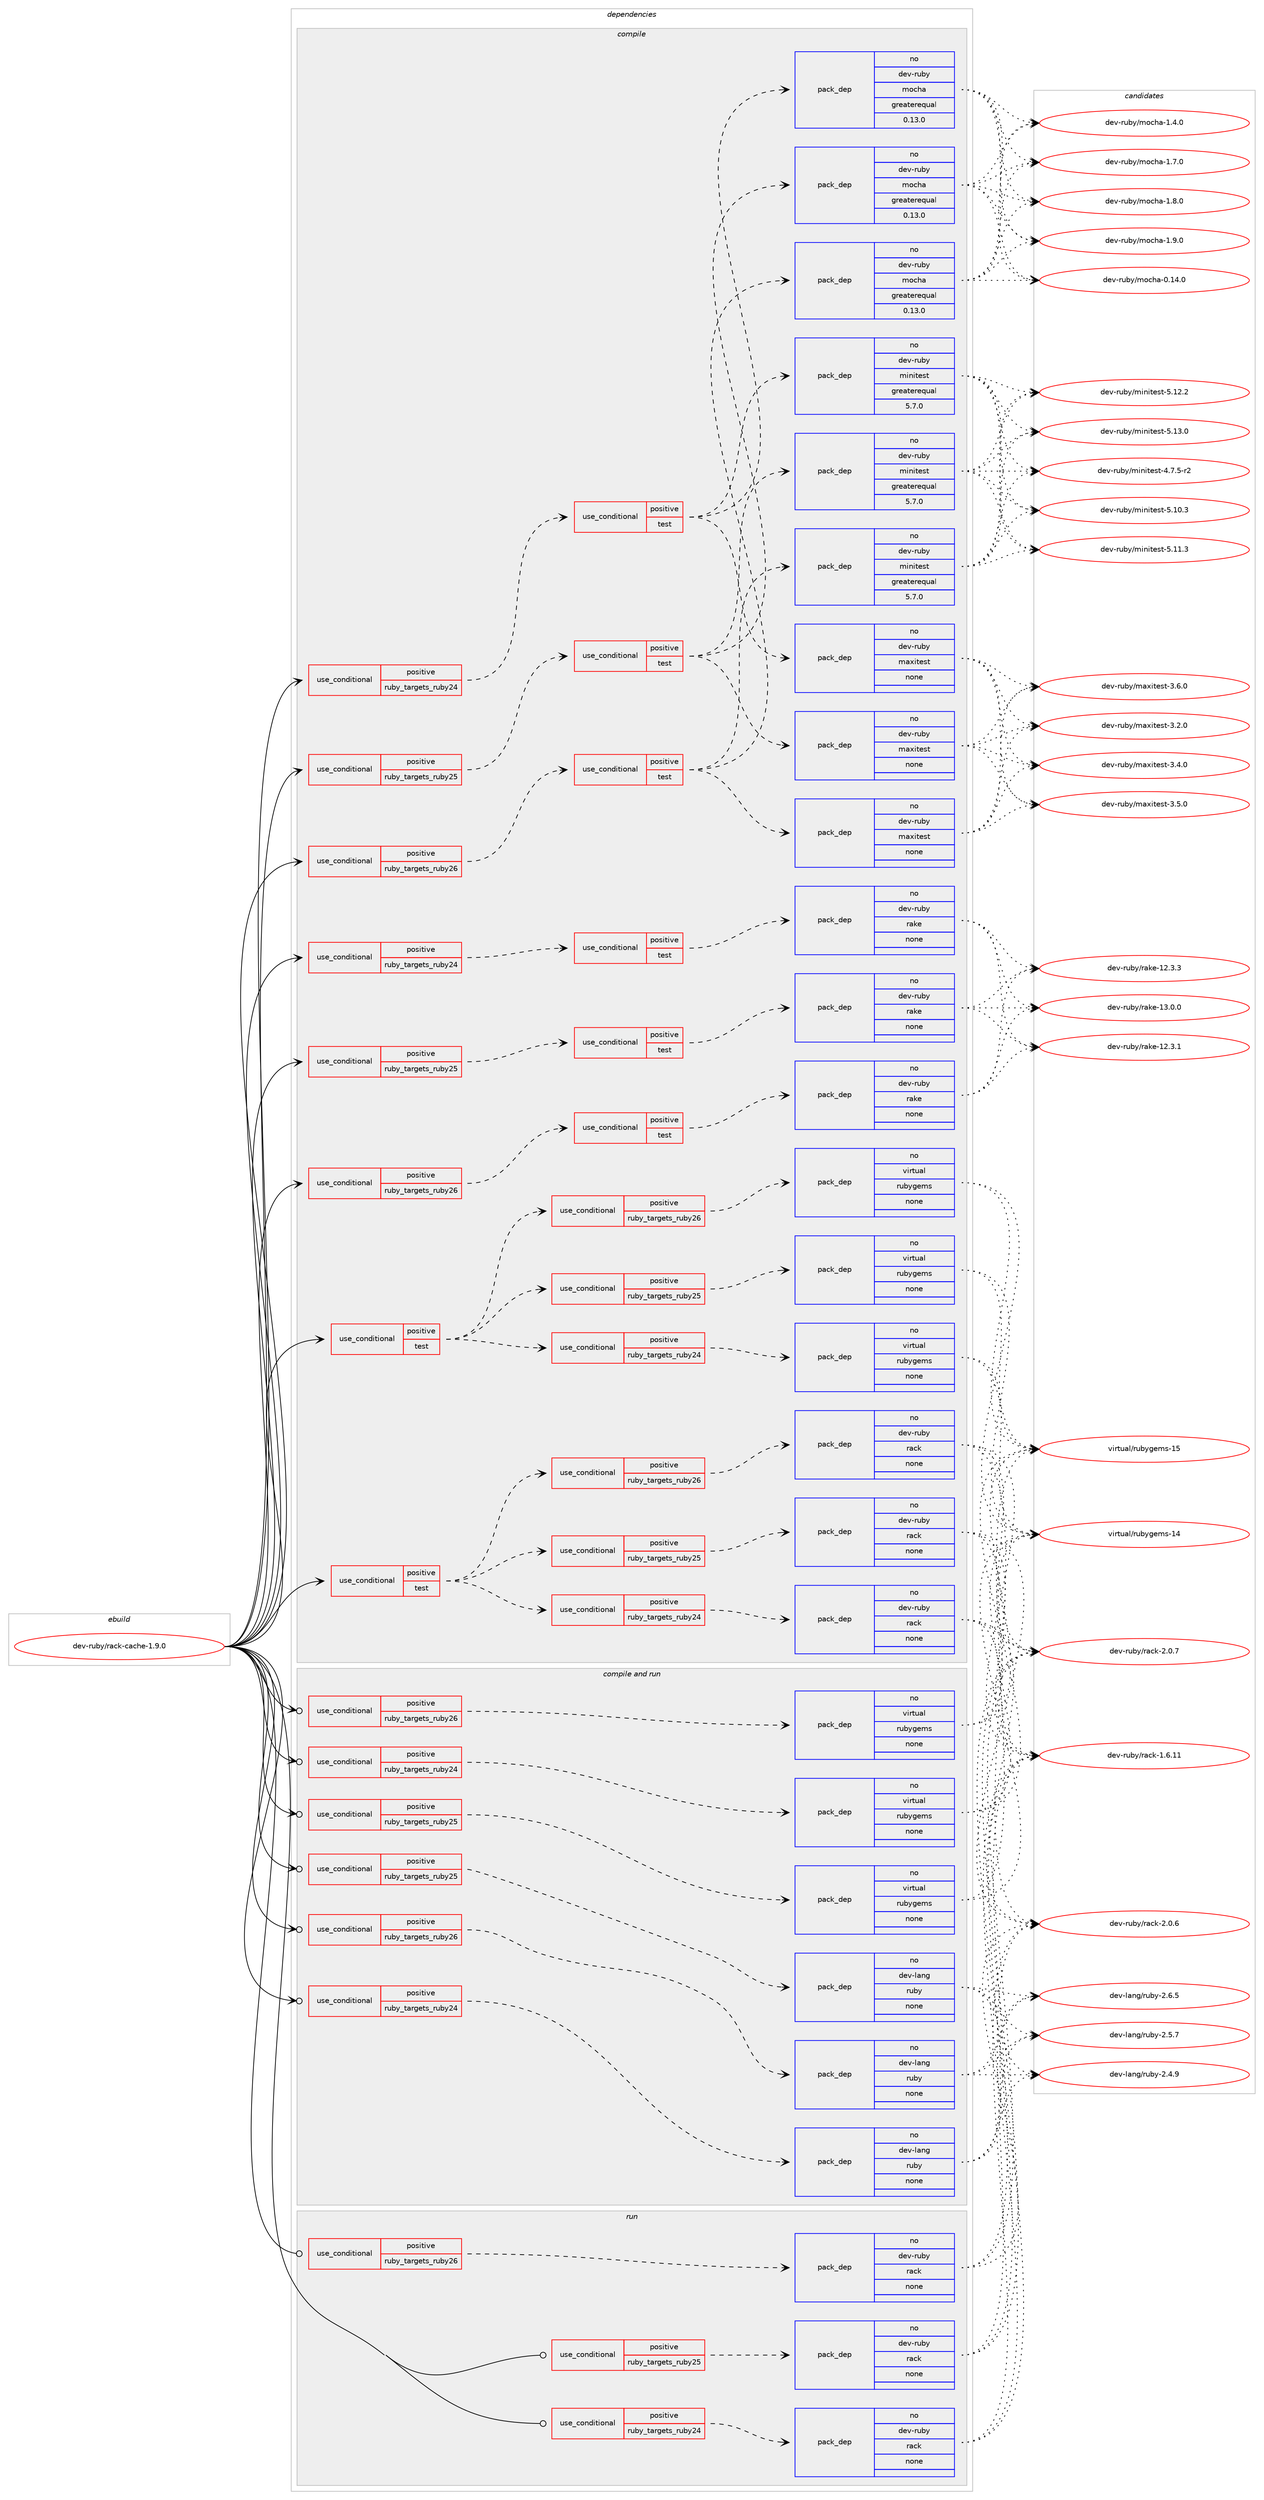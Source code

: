 digraph prolog {

# *************
# Graph options
# *************

newrank=true;
concentrate=true;
compound=true;
graph [rankdir=LR,fontname=Helvetica,fontsize=10,ranksep=1.5];#, ranksep=2.5, nodesep=0.2];
edge  [arrowhead=vee];
node  [fontname=Helvetica,fontsize=10];

# **********
# The ebuild
# **********

subgraph cluster_leftcol {
color=gray;
rank=same;
label=<<i>ebuild</i>>;
id [label="dev-ruby/rack-cache-1.9.0", color=red, width=4, href="../dev-ruby/rack-cache-1.9.0.svg"];
}

# ****************
# The dependencies
# ****************

subgraph cluster_midcol {
color=gray;
label=<<i>dependencies</i>>;
subgraph cluster_compile {
fillcolor="#eeeeee";
style=filled;
label=<<i>compile</i>>;
subgraph cond171316 {
dependency702401 [label=<<TABLE BORDER="0" CELLBORDER="1" CELLSPACING="0" CELLPADDING="4"><TR><TD ROWSPAN="3" CELLPADDING="10">use_conditional</TD></TR><TR><TD>positive</TD></TR><TR><TD>ruby_targets_ruby24</TD></TR></TABLE>>, shape=none, color=red];
subgraph cond171317 {
dependency702402 [label=<<TABLE BORDER="0" CELLBORDER="1" CELLSPACING="0" CELLPADDING="4"><TR><TD ROWSPAN="3" CELLPADDING="10">use_conditional</TD></TR><TR><TD>positive</TD></TR><TR><TD>test</TD></TR></TABLE>>, shape=none, color=red];
subgraph pack519055 {
dependency702403 [label=<<TABLE BORDER="0" CELLBORDER="1" CELLSPACING="0" CELLPADDING="4" WIDTH="220"><TR><TD ROWSPAN="6" CELLPADDING="30">pack_dep</TD></TR><TR><TD WIDTH="110">no</TD></TR><TR><TD>dev-ruby</TD></TR><TR><TD>maxitest</TD></TR><TR><TD>none</TD></TR><TR><TD></TD></TR></TABLE>>, shape=none, color=blue];
}
dependency702402:e -> dependency702403:w [weight=20,style="dashed",arrowhead="vee"];
subgraph pack519056 {
dependency702404 [label=<<TABLE BORDER="0" CELLBORDER="1" CELLSPACING="0" CELLPADDING="4" WIDTH="220"><TR><TD ROWSPAN="6" CELLPADDING="30">pack_dep</TD></TR><TR><TD WIDTH="110">no</TD></TR><TR><TD>dev-ruby</TD></TR><TR><TD>minitest</TD></TR><TR><TD>greaterequal</TD></TR><TR><TD>5.7.0</TD></TR></TABLE>>, shape=none, color=blue];
}
dependency702402:e -> dependency702404:w [weight=20,style="dashed",arrowhead="vee"];
subgraph pack519057 {
dependency702405 [label=<<TABLE BORDER="0" CELLBORDER="1" CELLSPACING="0" CELLPADDING="4" WIDTH="220"><TR><TD ROWSPAN="6" CELLPADDING="30">pack_dep</TD></TR><TR><TD WIDTH="110">no</TD></TR><TR><TD>dev-ruby</TD></TR><TR><TD>mocha</TD></TR><TR><TD>greaterequal</TD></TR><TR><TD>0.13.0</TD></TR></TABLE>>, shape=none, color=blue];
}
dependency702402:e -> dependency702405:w [weight=20,style="dashed",arrowhead="vee"];
}
dependency702401:e -> dependency702402:w [weight=20,style="dashed",arrowhead="vee"];
}
id:e -> dependency702401:w [weight=20,style="solid",arrowhead="vee"];
subgraph cond171318 {
dependency702406 [label=<<TABLE BORDER="0" CELLBORDER="1" CELLSPACING="0" CELLPADDING="4"><TR><TD ROWSPAN="3" CELLPADDING="10">use_conditional</TD></TR><TR><TD>positive</TD></TR><TR><TD>ruby_targets_ruby24</TD></TR></TABLE>>, shape=none, color=red];
subgraph cond171319 {
dependency702407 [label=<<TABLE BORDER="0" CELLBORDER="1" CELLSPACING="0" CELLPADDING="4"><TR><TD ROWSPAN="3" CELLPADDING="10">use_conditional</TD></TR><TR><TD>positive</TD></TR><TR><TD>test</TD></TR></TABLE>>, shape=none, color=red];
subgraph pack519058 {
dependency702408 [label=<<TABLE BORDER="0" CELLBORDER="1" CELLSPACING="0" CELLPADDING="4" WIDTH="220"><TR><TD ROWSPAN="6" CELLPADDING="30">pack_dep</TD></TR><TR><TD WIDTH="110">no</TD></TR><TR><TD>dev-ruby</TD></TR><TR><TD>rake</TD></TR><TR><TD>none</TD></TR><TR><TD></TD></TR></TABLE>>, shape=none, color=blue];
}
dependency702407:e -> dependency702408:w [weight=20,style="dashed",arrowhead="vee"];
}
dependency702406:e -> dependency702407:w [weight=20,style="dashed",arrowhead="vee"];
}
id:e -> dependency702406:w [weight=20,style="solid",arrowhead="vee"];
subgraph cond171320 {
dependency702409 [label=<<TABLE BORDER="0" CELLBORDER="1" CELLSPACING="0" CELLPADDING="4"><TR><TD ROWSPAN="3" CELLPADDING="10">use_conditional</TD></TR><TR><TD>positive</TD></TR><TR><TD>ruby_targets_ruby25</TD></TR></TABLE>>, shape=none, color=red];
subgraph cond171321 {
dependency702410 [label=<<TABLE BORDER="0" CELLBORDER="1" CELLSPACING="0" CELLPADDING="4"><TR><TD ROWSPAN="3" CELLPADDING="10">use_conditional</TD></TR><TR><TD>positive</TD></TR><TR><TD>test</TD></TR></TABLE>>, shape=none, color=red];
subgraph pack519059 {
dependency702411 [label=<<TABLE BORDER="0" CELLBORDER="1" CELLSPACING="0" CELLPADDING="4" WIDTH="220"><TR><TD ROWSPAN="6" CELLPADDING="30">pack_dep</TD></TR><TR><TD WIDTH="110">no</TD></TR><TR><TD>dev-ruby</TD></TR><TR><TD>maxitest</TD></TR><TR><TD>none</TD></TR><TR><TD></TD></TR></TABLE>>, shape=none, color=blue];
}
dependency702410:e -> dependency702411:w [weight=20,style="dashed",arrowhead="vee"];
subgraph pack519060 {
dependency702412 [label=<<TABLE BORDER="0" CELLBORDER="1" CELLSPACING="0" CELLPADDING="4" WIDTH="220"><TR><TD ROWSPAN="6" CELLPADDING="30">pack_dep</TD></TR><TR><TD WIDTH="110">no</TD></TR><TR><TD>dev-ruby</TD></TR><TR><TD>minitest</TD></TR><TR><TD>greaterequal</TD></TR><TR><TD>5.7.0</TD></TR></TABLE>>, shape=none, color=blue];
}
dependency702410:e -> dependency702412:w [weight=20,style="dashed",arrowhead="vee"];
subgraph pack519061 {
dependency702413 [label=<<TABLE BORDER="0" CELLBORDER="1" CELLSPACING="0" CELLPADDING="4" WIDTH="220"><TR><TD ROWSPAN="6" CELLPADDING="30">pack_dep</TD></TR><TR><TD WIDTH="110">no</TD></TR><TR><TD>dev-ruby</TD></TR><TR><TD>mocha</TD></TR><TR><TD>greaterequal</TD></TR><TR><TD>0.13.0</TD></TR></TABLE>>, shape=none, color=blue];
}
dependency702410:e -> dependency702413:w [weight=20,style="dashed",arrowhead="vee"];
}
dependency702409:e -> dependency702410:w [weight=20,style="dashed",arrowhead="vee"];
}
id:e -> dependency702409:w [weight=20,style="solid",arrowhead="vee"];
subgraph cond171322 {
dependency702414 [label=<<TABLE BORDER="0" CELLBORDER="1" CELLSPACING="0" CELLPADDING="4"><TR><TD ROWSPAN="3" CELLPADDING="10">use_conditional</TD></TR><TR><TD>positive</TD></TR><TR><TD>ruby_targets_ruby25</TD></TR></TABLE>>, shape=none, color=red];
subgraph cond171323 {
dependency702415 [label=<<TABLE BORDER="0" CELLBORDER="1" CELLSPACING="0" CELLPADDING="4"><TR><TD ROWSPAN="3" CELLPADDING="10">use_conditional</TD></TR><TR><TD>positive</TD></TR><TR><TD>test</TD></TR></TABLE>>, shape=none, color=red];
subgraph pack519062 {
dependency702416 [label=<<TABLE BORDER="0" CELLBORDER="1" CELLSPACING="0" CELLPADDING="4" WIDTH="220"><TR><TD ROWSPAN="6" CELLPADDING="30">pack_dep</TD></TR><TR><TD WIDTH="110">no</TD></TR><TR><TD>dev-ruby</TD></TR><TR><TD>rake</TD></TR><TR><TD>none</TD></TR><TR><TD></TD></TR></TABLE>>, shape=none, color=blue];
}
dependency702415:e -> dependency702416:w [weight=20,style="dashed",arrowhead="vee"];
}
dependency702414:e -> dependency702415:w [weight=20,style="dashed",arrowhead="vee"];
}
id:e -> dependency702414:w [weight=20,style="solid",arrowhead="vee"];
subgraph cond171324 {
dependency702417 [label=<<TABLE BORDER="0" CELLBORDER="1" CELLSPACING="0" CELLPADDING="4"><TR><TD ROWSPAN="3" CELLPADDING="10">use_conditional</TD></TR><TR><TD>positive</TD></TR><TR><TD>ruby_targets_ruby26</TD></TR></TABLE>>, shape=none, color=red];
subgraph cond171325 {
dependency702418 [label=<<TABLE BORDER="0" CELLBORDER="1" CELLSPACING="0" CELLPADDING="4"><TR><TD ROWSPAN="3" CELLPADDING="10">use_conditional</TD></TR><TR><TD>positive</TD></TR><TR><TD>test</TD></TR></TABLE>>, shape=none, color=red];
subgraph pack519063 {
dependency702419 [label=<<TABLE BORDER="0" CELLBORDER="1" CELLSPACING="0" CELLPADDING="4" WIDTH="220"><TR><TD ROWSPAN="6" CELLPADDING="30">pack_dep</TD></TR><TR><TD WIDTH="110">no</TD></TR><TR><TD>dev-ruby</TD></TR><TR><TD>maxitest</TD></TR><TR><TD>none</TD></TR><TR><TD></TD></TR></TABLE>>, shape=none, color=blue];
}
dependency702418:e -> dependency702419:w [weight=20,style="dashed",arrowhead="vee"];
subgraph pack519064 {
dependency702420 [label=<<TABLE BORDER="0" CELLBORDER="1" CELLSPACING="0" CELLPADDING="4" WIDTH="220"><TR><TD ROWSPAN="6" CELLPADDING="30">pack_dep</TD></TR><TR><TD WIDTH="110">no</TD></TR><TR><TD>dev-ruby</TD></TR><TR><TD>minitest</TD></TR><TR><TD>greaterequal</TD></TR><TR><TD>5.7.0</TD></TR></TABLE>>, shape=none, color=blue];
}
dependency702418:e -> dependency702420:w [weight=20,style="dashed",arrowhead="vee"];
subgraph pack519065 {
dependency702421 [label=<<TABLE BORDER="0" CELLBORDER="1" CELLSPACING="0" CELLPADDING="4" WIDTH="220"><TR><TD ROWSPAN="6" CELLPADDING="30">pack_dep</TD></TR><TR><TD WIDTH="110">no</TD></TR><TR><TD>dev-ruby</TD></TR><TR><TD>mocha</TD></TR><TR><TD>greaterequal</TD></TR><TR><TD>0.13.0</TD></TR></TABLE>>, shape=none, color=blue];
}
dependency702418:e -> dependency702421:w [weight=20,style="dashed",arrowhead="vee"];
}
dependency702417:e -> dependency702418:w [weight=20,style="dashed",arrowhead="vee"];
}
id:e -> dependency702417:w [weight=20,style="solid",arrowhead="vee"];
subgraph cond171326 {
dependency702422 [label=<<TABLE BORDER="0" CELLBORDER="1" CELLSPACING="0" CELLPADDING="4"><TR><TD ROWSPAN="3" CELLPADDING="10">use_conditional</TD></TR><TR><TD>positive</TD></TR><TR><TD>ruby_targets_ruby26</TD></TR></TABLE>>, shape=none, color=red];
subgraph cond171327 {
dependency702423 [label=<<TABLE BORDER="0" CELLBORDER="1" CELLSPACING="0" CELLPADDING="4"><TR><TD ROWSPAN="3" CELLPADDING="10">use_conditional</TD></TR><TR><TD>positive</TD></TR><TR><TD>test</TD></TR></TABLE>>, shape=none, color=red];
subgraph pack519066 {
dependency702424 [label=<<TABLE BORDER="0" CELLBORDER="1" CELLSPACING="0" CELLPADDING="4" WIDTH="220"><TR><TD ROWSPAN="6" CELLPADDING="30">pack_dep</TD></TR><TR><TD WIDTH="110">no</TD></TR><TR><TD>dev-ruby</TD></TR><TR><TD>rake</TD></TR><TR><TD>none</TD></TR><TR><TD></TD></TR></TABLE>>, shape=none, color=blue];
}
dependency702423:e -> dependency702424:w [weight=20,style="dashed",arrowhead="vee"];
}
dependency702422:e -> dependency702423:w [weight=20,style="dashed",arrowhead="vee"];
}
id:e -> dependency702422:w [weight=20,style="solid",arrowhead="vee"];
subgraph cond171328 {
dependency702425 [label=<<TABLE BORDER="0" CELLBORDER="1" CELLSPACING="0" CELLPADDING="4"><TR><TD ROWSPAN="3" CELLPADDING="10">use_conditional</TD></TR><TR><TD>positive</TD></TR><TR><TD>test</TD></TR></TABLE>>, shape=none, color=red];
subgraph cond171329 {
dependency702426 [label=<<TABLE BORDER="0" CELLBORDER="1" CELLSPACING="0" CELLPADDING="4"><TR><TD ROWSPAN="3" CELLPADDING="10">use_conditional</TD></TR><TR><TD>positive</TD></TR><TR><TD>ruby_targets_ruby24</TD></TR></TABLE>>, shape=none, color=red];
subgraph pack519067 {
dependency702427 [label=<<TABLE BORDER="0" CELLBORDER="1" CELLSPACING="0" CELLPADDING="4" WIDTH="220"><TR><TD ROWSPAN="6" CELLPADDING="30">pack_dep</TD></TR><TR><TD WIDTH="110">no</TD></TR><TR><TD>dev-ruby</TD></TR><TR><TD>rack</TD></TR><TR><TD>none</TD></TR><TR><TD></TD></TR></TABLE>>, shape=none, color=blue];
}
dependency702426:e -> dependency702427:w [weight=20,style="dashed",arrowhead="vee"];
}
dependency702425:e -> dependency702426:w [weight=20,style="dashed",arrowhead="vee"];
subgraph cond171330 {
dependency702428 [label=<<TABLE BORDER="0" CELLBORDER="1" CELLSPACING="0" CELLPADDING="4"><TR><TD ROWSPAN="3" CELLPADDING="10">use_conditional</TD></TR><TR><TD>positive</TD></TR><TR><TD>ruby_targets_ruby25</TD></TR></TABLE>>, shape=none, color=red];
subgraph pack519068 {
dependency702429 [label=<<TABLE BORDER="0" CELLBORDER="1" CELLSPACING="0" CELLPADDING="4" WIDTH="220"><TR><TD ROWSPAN="6" CELLPADDING="30">pack_dep</TD></TR><TR><TD WIDTH="110">no</TD></TR><TR><TD>dev-ruby</TD></TR><TR><TD>rack</TD></TR><TR><TD>none</TD></TR><TR><TD></TD></TR></TABLE>>, shape=none, color=blue];
}
dependency702428:e -> dependency702429:w [weight=20,style="dashed",arrowhead="vee"];
}
dependency702425:e -> dependency702428:w [weight=20,style="dashed",arrowhead="vee"];
subgraph cond171331 {
dependency702430 [label=<<TABLE BORDER="0" CELLBORDER="1" CELLSPACING="0" CELLPADDING="4"><TR><TD ROWSPAN="3" CELLPADDING="10">use_conditional</TD></TR><TR><TD>positive</TD></TR><TR><TD>ruby_targets_ruby26</TD></TR></TABLE>>, shape=none, color=red];
subgraph pack519069 {
dependency702431 [label=<<TABLE BORDER="0" CELLBORDER="1" CELLSPACING="0" CELLPADDING="4" WIDTH="220"><TR><TD ROWSPAN="6" CELLPADDING="30">pack_dep</TD></TR><TR><TD WIDTH="110">no</TD></TR><TR><TD>dev-ruby</TD></TR><TR><TD>rack</TD></TR><TR><TD>none</TD></TR><TR><TD></TD></TR></TABLE>>, shape=none, color=blue];
}
dependency702430:e -> dependency702431:w [weight=20,style="dashed",arrowhead="vee"];
}
dependency702425:e -> dependency702430:w [weight=20,style="dashed",arrowhead="vee"];
}
id:e -> dependency702425:w [weight=20,style="solid",arrowhead="vee"];
subgraph cond171332 {
dependency702432 [label=<<TABLE BORDER="0" CELLBORDER="1" CELLSPACING="0" CELLPADDING="4"><TR><TD ROWSPAN="3" CELLPADDING="10">use_conditional</TD></TR><TR><TD>positive</TD></TR><TR><TD>test</TD></TR></TABLE>>, shape=none, color=red];
subgraph cond171333 {
dependency702433 [label=<<TABLE BORDER="0" CELLBORDER="1" CELLSPACING="0" CELLPADDING="4"><TR><TD ROWSPAN="3" CELLPADDING="10">use_conditional</TD></TR><TR><TD>positive</TD></TR><TR><TD>ruby_targets_ruby24</TD></TR></TABLE>>, shape=none, color=red];
subgraph pack519070 {
dependency702434 [label=<<TABLE BORDER="0" CELLBORDER="1" CELLSPACING="0" CELLPADDING="4" WIDTH="220"><TR><TD ROWSPAN="6" CELLPADDING="30">pack_dep</TD></TR><TR><TD WIDTH="110">no</TD></TR><TR><TD>virtual</TD></TR><TR><TD>rubygems</TD></TR><TR><TD>none</TD></TR><TR><TD></TD></TR></TABLE>>, shape=none, color=blue];
}
dependency702433:e -> dependency702434:w [weight=20,style="dashed",arrowhead="vee"];
}
dependency702432:e -> dependency702433:w [weight=20,style="dashed",arrowhead="vee"];
subgraph cond171334 {
dependency702435 [label=<<TABLE BORDER="0" CELLBORDER="1" CELLSPACING="0" CELLPADDING="4"><TR><TD ROWSPAN="3" CELLPADDING="10">use_conditional</TD></TR><TR><TD>positive</TD></TR><TR><TD>ruby_targets_ruby25</TD></TR></TABLE>>, shape=none, color=red];
subgraph pack519071 {
dependency702436 [label=<<TABLE BORDER="0" CELLBORDER="1" CELLSPACING="0" CELLPADDING="4" WIDTH="220"><TR><TD ROWSPAN="6" CELLPADDING="30">pack_dep</TD></TR><TR><TD WIDTH="110">no</TD></TR><TR><TD>virtual</TD></TR><TR><TD>rubygems</TD></TR><TR><TD>none</TD></TR><TR><TD></TD></TR></TABLE>>, shape=none, color=blue];
}
dependency702435:e -> dependency702436:w [weight=20,style="dashed",arrowhead="vee"];
}
dependency702432:e -> dependency702435:w [weight=20,style="dashed",arrowhead="vee"];
subgraph cond171335 {
dependency702437 [label=<<TABLE BORDER="0" CELLBORDER="1" CELLSPACING="0" CELLPADDING="4"><TR><TD ROWSPAN="3" CELLPADDING="10">use_conditional</TD></TR><TR><TD>positive</TD></TR><TR><TD>ruby_targets_ruby26</TD></TR></TABLE>>, shape=none, color=red];
subgraph pack519072 {
dependency702438 [label=<<TABLE BORDER="0" CELLBORDER="1" CELLSPACING="0" CELLPADDING="4" WIDTH="220"><TR><TD ROWSPAN="6" CELLPADDING="30">pack_dep</TD></TR><TR><TD WIDTH="110">no</TD></TR><TR><TD>virtual</TD></TR><TR><TD>rubygems</TD></TR><TR><TD>none</TD></TR><TR><TD></TD></TR></TABLE>>, shape=none, color=blue];
}
dependency702437:e -> dependency702438:w [weight=20,style="dashed",arrowhead="vee"];
}
dependency702432:e -> dependency702437:w [weight=20,style="dashed",arrowhead="vee"];
}
id:e -> dependency702432:w [weight=20,style="solid",arrowhead="vee"];
}
subgraph cluster_compileandrun {
fillcolor="#eeeeee";
style=filled;
label=<<i>compile and run</i>>;
subgraph cond171336 {
dependency702439 [label=<<TABLE BORDER="0" CELLBORDER="1" CELLSPACING="0" CELLPADDING="4"><TR><TD ROWSPAN="3" CELLPADDING="10">use_conditional</TD></TR><TR><TD>positive</TD></TR><TR><TD>ruby_targets_ruby24</TD></TR></TABLE>>, shape=none, color=red];
subgraph pack519073 {
dependency702440 [label=<<TABLE BORDER="0" CELLBORDER="1" CELLSPACING="0" CELLPADDING="4" WIDTH="220"><TR><TD ROWSPAN="6" CELLPADDING="30">pack_dep</TD></TR><TR><TD WIDTH="110">no</TD></TR><TR><TD>dev-lang</TD></TR><TR><TD>ruby</TD></TR><TR><TD>none</TD></TR><TR><TD></TD></TR></TABLE>>, shape=none, color=blue];
}
dependency702439:e -> dependency702440:w [weight=20,style="dashed",arrowhead="vee"];
}
id:e -> dependency702439:w [weight=20,style="solid",arrowhead="odotvee"];
subgraph cond171337 {
dependency702441 [label=<<TABLE BORDER="0" CELLBORDER="1" CELLSPACING="0" CELLPADDING="4"><TR><TD ROWSPAN="3" CELLPADDING="10">use_conditional</TD></TR><TR><TD>positive</TD></TR><TR><TD>ruby_targets_ruby24</TD></TR></TABLE>>, shape=none, color=red];
subgraph pack519074 {
dependency702442 [label=<<TABLE BORDER="0" CELLBORDER="1" CELLSPACING="0" CELLPADDING="4" WIDTH="220"><TR><TD ROWSPAN="6" CELLPADDING="30">pack_dep</TD></TR><TR><TD WIDTH="110">no</TD></TR><TR><TD>virtual</TD></TR><TR><TD>rubygems</TD></TR><TR><TD>none</TD></TR><TR><TD></TD></TR></TABLE>>, shape=none, color=blue];
}
dependency702441:e -> dependency702442:w [weight=20,style="dashed",arrowhead="vee"];
}
id:e -> dependency702441:w [weight=20,style="solid",arrowhead="odotvee"];
subgraph cond171338 {
dependency702443 [label=<<TABLE BORDER="0" CELLBORDER="1" CELLSPACING="0" CELLPADDING="4"><TR><TD ROWSPAN="3" CELLPADDING="10">use_conditional</TD></TR><TR><TD>positive</TD></TR><TR><TD>ruby_targets_ruby25</TD></TR></TABLE>>, shape=none, color=red];
subgraph pack519075 {
dependency702444 [label=<<TABLE BORDER="0" CELLBORDER="1" CELLSPACING="0" CELLPADDING="4" WIDTH="220"><TR><TD ROWSPAN="6" CELLPADDING="30">pack_dep</TD></TR><TR><TD WIDTH="110">no</TD></TR><TR><TD>dev-lang</TD></TR><TR><TD>ruby</TD></TR><TR><TD>none</TD></TR><TR><TD></TD></TR></TABLE>>, shape=none, color=blue];
}
dependency702443:e -> dependency702444:w [weight=20,style="dashed",arrowhead="vee"];
}
id:e -> dependency702443:w [weight=20,style="solid",arrowhead="odotvee"];
subgraph cond171339 {
dependency702445 [label=<<TABLE BORDER="0" CELLBORDER="1" CELLSPACING="0" CELLPADDING="4"><TR><TD ROWSPAN="3" CELLPADDING="10">use_conditional</TD></TR><TR><TD>positive</TD></TR><TR><TD>ruby_targets_ruby25</TD></TR></TABLE>>, shape=none, color=red];
subgraph pack519076 {
dependency702446 [label=<<TABLE BORDER="0" CELLBORDER="1" CELLSPACING="0" CELLPADDING="4" WIDTH="220"><TR><TD ROWSPAN="6" CELLPADDING="30">pack_dep</TD></TR><TR><TD WIDTH="110">no</TD></TR><TR><TD>virtual</TD></TR><TR><TD>rubygems</TD></TR><TR><TD>none</TD></TR><TR><TD></TD></TR></TABLE>>, shape=none, color=blue];
}
dependency702445:e -> dependency702446:w [weight=20,style="dashed",arrowhead="vee"];
}
id:e -> dependency702445:w [weight=20,style="solid",arrowhead="odotvee"];
subgraph cond171340 {
dependency702447 [label=<<TABLE BORDER="0" CELLBORDER="1" CELLSPACING="0" CELLPADDING="4"><TR><TD ROWSPAN="3" CELLPADDING="10">use_conditional</TD></TR><TR><TD>positive</TD></TR><TR><TD>ruby_targets_ruby26</TD></TR></TABLE>>, shape=none, color=red];
subgraph pack519077 {
dependency702448 [label=<<TABLE BORDER="0" CELLBORDER="1" CELLSPACING="0" CELLPADDING="4" WIDTH="220"><TR><TD ROWSPAN="6" CELLPADDING="30">pack_dep</TD></TR><TR><TD WIDTH="110">no</TD></TR><TR><TD>dev-lang</TD></TR><TR><TD>ruby</TD></TR><TR><TD>none</TD></TR><TR><TD></TD></TR></TABLE>>, shape=none, color=blue];
}
dependency702447:e -> dependency702448:w [weight=20,style="dashed",arrowhead="vee"];
}
id:e -> dependency702447:w [weight=20,style="solid",arrowhead="odotvee"];
subgraph cond171341 {
dependency702449 [label=<<TABLE BORDER="0" CELLBORDER="1" CELLSPACING="0" CELLPADDING="4"><TR><TD ROWSPAN="3" CELLPADDING="10">use_conditional</TD></TR><TR><TD>positive</TD></TR><TR><TD>ruby_targets_ruby26</TD></TR></TABLE>>, shape=none, color=red];
subgraph pack519078 {
dependency702450 [label=<<TABLE BORDER="0" CELLBORDER="1" CELLSPACING="0" CELLPADDING="4" WIDTH="220"><TR><TD ROWSPAN="6" CELLPADDING="30">pack_dep</TD></TR><TR><TD WIDTH="110">no</TD></TR><TR><TD>virtual</TD></TR><TR><TD>rubygems</TD></TR><TR><TD>none</TD></TR><TR><TD></TD></TR></TABLE>>, shape=none, color=blue];
}
dependency702449:e -> dependency702450:w [weight=20,style="dashed",arrowhead="vee"];
}
id:e -> dependency702449:w [weight=20,style="solid",arrowhead="odotvee"];
}
subgraph cluster_run {
fillcolor="#eeeeee";
style=filled;
label=<<i>run</i>>;
subgraph cond171342 {
dependency702451 [label=<<TABLE BORDER="0" CELLBORDER="1" CELLSPACING="0" CELLPADDING="4"><TR><TD ROWSPAN="3" CELLPADDING="10">use_conditional</TD></TR><TR><TD>positive</TD></TR><TR><TD>ruby_targets_ruby24</TD></TR></TABLE>>, shape=none, color=red];
subgraph pack519079 {
dependency702452 [label=<<TABLE BORDER="0" CELLBORDER="1" CELLSPACING="0" CELLPADDING="4" WIDTH="220"><TR><TD ROWSPAN="6" CELLPADDING="30">pack_dep</TD></TR><TR><TD WIDTH="110">no</TD></TR><TR><TD>dev-ruby</TD></TR><TR><TD>rack</TD></TR><TR><TD>none</TD></TR><TR><TD></TD></TR></TABLE>>, shape=none, color=blue];
}
dependency702451:e -> dependency702452:w [weight=20,style="dashed",arrowhead="vee"];
}
id:e -> dependency702451:w [weight=20,style="solid",arrowhead="odot"];
subgraph cond171343 {
dependency702453 [label=<<TABLE BORDER="0" CELLBORDER="1" CELLSPACING="0" CELLPADDING="4"><TR><TD ROWSPAN="3" CELLPADDING="10">use_conditional</TD></TR><TR><TD>positive</TD></TR><TR><TD>ruby_targets_ruby25</TD></TR></TABLE>>, shape=none, color=red];
subgraph pack519080 {
dependency702454 [label=<<TABLE BORDER="0" CELLBORDER="1" CELLSPACING="0" CELLPADDING="4" WIDTH="220"><TR><TD ROWSPAN="6" CELLPADDING="30">pack_dep</TD></TR><TR><TD WIDTH="110">no</TD></TR><TR><TD>dev-ruby</TD></TR><TR><TD>rack</TD></TR><TR><TD>none</TD></TR><TR><TD></TD></TR></TABLE>>, shape=none, color=blue];
}
dependency702453:e -> dependency702454:w [weight=20,style="dashed",arrowhead="vee"];
}
id:e -> dependency702453:w [weight=20,style="solid",arrowhead="odot"];
subgraph cond171344 {
dependency702455 [label=<<TABLE BORDER="0" CELLBORDER="1" CELLSPACING="0" CELLPADDING="4"><TR><TD ROWSPAN="3" CELLPADDING="10">use_conditional</TD></TR><TR><TD>positive</TD></TR><TR><TD>ruby_targets_ruby26</TD></TR></TABLE>>, shape=none, color=red];
subgraph pack519081 {
dependency702456 [label=<<TABLE BORDER="0" CELLBORDER="1" CELLSPACING="0" CELLPADDING="4" WIDTH="220"><TR><TD ROWSPAN="6" CELLPADDING="30">pack_dep</TD></TR><TR><TD WIDTH="110">no</TD></TR><TR><TD>dev-ruby</TD></TR><TR><TD>rack</TD></TR><TR><TD>none</TD></TR><TR><TD></TD></TR></TABLE>>, shape=none, color=blue];
}
dependency702455:e -> dependency702456:w [weight=20,style="dashed",arrowhead="vee"];
}
id:e -> dependency702455:w [weight=20,style="solid",arrowhead="odot"];
}
}

# **************
# The candidates
# **************

subgraph cluster_choices {
rank=same;
color=gray;
label=<<i>candidates</i>>;

subgraph choice519055 {
color=black;
nodesep=1;
choice10010111845114117981214710997120105116101115116455146504648 [label="dev-ruby/maxitest-3.2.0", color=red, width=4,href="../dev-ruby/maxitest-3.2.0.svg"];
choice10010111845114117981214710997120105116101115116455146524648 [label="dev-ruby/maxitest-3.4.0", color=red, width=4,href="../dev-ruby/maxitest-3.4.0.svg"];
choice10010111845114117981214710997120105116101115116455146534648 [label="dev-ruby/maxitest-3.5.0", color=red, width=4,href="../dev-ruby/maxitest-3.5.0.svg"];
choice10010111845114117981214710997120105116101115116455146544648 [label="dev-ruby/maxitest-3.6.0", color=red, width=4,href="../dev-ruby/maxitest-3.6.0.svg"];
dependency702403:e -> choice10010111845114117981214710997120105116101115116455146504648:w [style=dotted,weight="100"];
dependency702403:e -> choice10010111845114117981214710997120105116101115116455146524648:w [style=dotted,weight="100"];
dependency702403:e -> choice10010111845114117981214710997120105116101115116455146534648:w [style=dotted,weight="100"];
dependency702403:e -> choice10010111845114117981214710997120105116101115116455146544648:w [style=dotted,weight="100"];
}
subgraph choice519056 {
color=black;
nodesep=1;
choice1001011184511411798121471091051101051161011151164552465546534511450 [label="dev-ruby/minitest-4.7.5-r2", color=red, width=4,href="../dev-ruby/minitest-4.7.5-r2.svg"];
choice10010111845114117981214710910511010511610111511645534649484651 [label="dev-ruby/minitest-5.10.3", color=red, width=4,href="../dev-ruby/minitest-5.10.3.svg"];
choice10010111845114117981214710910511010511610111511645534649494651 [label="dev-ruby/minitest-5.11.3", color=red, width=4,href="../dev-ruby/minitest-5.11.3.svg"];
choice10010111845114117981214710910511010511610111511645534649504650 [label="dev-ruby/minitest-5.12.2", color=red, width=4,href="../dev-ruby/minitest-5.12.2.svg"];
choice10010111845114117981214710910511010511610111511645534649514648 [label="dev-ruby/minitest-5.13.0", color=red, width=4,href="../dev-ruby/minitest-5.13.0.svg"];
dependency702404:e -> choice1001011184511411798121471091051101051161011151164552465546534511450:w [style=dotted,weight="100"];
dependency702404:e -> choice10010111845114117981214710910511010511610111511645534649484651:w [style=dotted,weight="100"];
dependency702404:e -> choice10010111845114117981214710910511010511610111511645534649494651:w [style=dotted,weight="100"];
dependency702404:e -> choice10010111845114117981214710910511010511610111511645534649504650:w [style=dotted,weight="100"];
dependency702404:e -> choice10010111845114117981214710910511010511610111511645534649514648:w [style=dotted,weight="100"];
}
subgraph choice519057 {
color=black;
nodesep=1;
choice100101118451141179812147109111991049745484649524648 [label="dev-ruby/mocha-0.14.0", color=red, width=4,href="../dev-ruby/mocha-0.14.0.svg"];
choice1001011184511411798121471091119910497454946524648 [label="dev-ruby/mocha-1.4.0", color=red, width=4,href="../dev-ruby/mocha-1.4.0.svg"];
choice1001011184511411798121471091119910497454946554648 [label="dev-ruby/mocha-1.7.0", color=red, width=4,href="../dev-ruby/mocha-1.7.0.svg"];
choice1001011184511411798121471091119910497454946564648 [label="dev-ruby/mocha-1.8.0", color=red, width=4,href="../dev-ruby/mocha-1.8.0.svg"];
choice1001011184511411798121471091119910497454946574648 [label="dev-ruby/mocha-1.9.0", color=red, width=4,href="../dev-ruby/mocha-1.9.0.svg"];
dependency702405:e -> choice100101118451141179812147109111991049745484649524648:w [style=dotted,weight="100"];
dependency702405:e -> choice1001011184511411798121471091119910497454946524648:w [style=dotted,weight="100"];
dependency702405:e -> choice1001011184511411798121471091119910497454946554648:w [style=dotted,weight="100"];
dependency702405:e -> choice1001011184511411798121471091119910497454946564648:w [style=dotted,weight="100"];
dependency702405:e -> choice1001011184511411798121471091119910497454946574648:w [style=dotted,weight="100"];
}
subgraph choice519058 {
color=black;
nodesep=1;
choice1001011184511411798121471149710710145495046514649 [label="dev-ruby/rake-12.3.1", color=red, width=4,href="../dev-ruby/rake-12.3.1.svg"];
choice1001011184511411798121471149710710145495046514651 [label="dev-ruby/rake-12.3.3", color=red, width=4,href="../dev-ruby/rake-12.3.3.svg"];
choice1001011184511411798121471149710710145495146484648 [label="dev-ruby/rake-13.0.0", color=red, width=4,href="../dev-ruby/rake-13.0.0.svg"];
dependency702408:e -> choice1001011184511411798121471149710710145495046514649:w [style=dotted,weight="100"];
dependency702408:e -> choice1001011184511411798121471149710710145495046514651:w [style=dotted,weight="100"];
dependency702408:e -> choice1001011184511411798121471149710710145495146484648:w [style=dotted,weight="100"];
}
subgraph choice519059 {
color=black;
nodesep=1;
choice10010111845114117981214710997120105116101115116455146504648 [label="dev-ruby/maxitest-3.2.0", color=red, width=4,href="../dev-ruby/maxitest-3.2.0.svg"];
choice10010111845114117981214710997120105116101115116455146524648 [label="dev-ruby/maxitest-3.4.0", color=red, width=4,href="../dev-ruby/maxitest-3.4.0.svg"];
choice10010111845114117981214710997120105116101115116455146534648 [label="dev-ruby/maxitest-3.5.0", color=red, width=4,href="../dev-ruby/maxitest-3.5.0.svg"];
choice10010111845114117981214710997120105116101115116455146544648 [label="dev-ruby/maxitest-3.6.0", color=red, width=4,href="../dev-ruby/maxitest-3.6.0.svg"];
dependency702411:e -> choice10010111845114117981214710997120105116101115116455146504648:w [style=dotted,weight="100"];
dependency702411:e -> choice10010111845114117981214710997120105116101115116455146524648:w [style=dotted,weight="100"];
dependency702411:e -> choice10010111845114117981214710997120105116101115116455146534648:w [style=dotted,weight="100"];
dependency702411:e -> choice10010111845114117981214710997120105116101115116455146544648:w [style=dotted,weight="100"];
}
subgraph choice519060 {
color=black;
nodesep=1;
choice1001011184511411798121471091051101051161011151164552465546534511450 [label="dev-ruby/minitest-4.7.5-r2", color=red, width=4,href="../dev-ruby/minitest-4.7.5-r2.svg"];
choice10010111845114117981214710910511010511610111511645534649484651 [label="dev-ruby/minitest-5.10.3", color=red, width=4,href="../dev-ruby/minitest-5.10.3.svg"];
choice10010111845114117981214710910511010511610111511645534649494651 [label="dev-ruby/minitest-5.11.3", color=red, width=4,href="../dev-ruby/minitest-5.11.3.svg"];
choice10010111845114117981214710910511010511610111511645534649504650 [label="dev-ruby/minitest-5.12.2", color=red, width=4,href="../dev-ruby/minitest-5.12.2.svg"];
choice10010111845114117981214710910511010511610111511645534649514648 [label="dev-ruby/minitest-5.13.0", color=red, width=4,href="../dev-ruby/minitest-5.13.0.svg"];
dependency702412:e -> choice1001011184511411798121471091051101051161011151164552465546534511450:w [style=dotted,weight="100"];
dependency702412:e -> choice10010111845114117981214710910511010511610111511645534649484651:w [style=dotted,weight="100"];
dependency702412:e -> choice10010111845114117981214710910511010511610111511645534649494651:w [style=dotted,weight="100"];
dependency702412:e -> choice10010111845114117981214710910511010511610111511645534649504650:w [style=dotted,weight="100"];
dependency702412:e -> choice10010111845114117981214710910511010511610111511645534649514648:w [style=dotted,weight="100"];
}
subgraph choice519061 {
color=black;
nodesep=1;
choice100101118451141179812147109111991049745484649524648 [label="dev-ruby/mocha-0.14.0", color=red, width=4,href="../dev-ruby/mocha-0.14.0.svg"];
choice1001011184511411798121471091119910497454946524648 [label="dev-ruby/mocha-1.4.0", color=red, width=4,href="../dev-ruby/mocha-1.4.0.svg"];
choice1001011184511411798121471091119910497454946554648 [label="dev-ruby/mocha-1.7.0", color=red, width=4,href="../dev-ruby/mocha-1.7.0.svg"];
choice1001011184511411798121471091119910497454946564648 [label="dev-ruby/mocha-1.8.0", color=red, width=4,href="../dev-ruby/mocha-1.8.0.svg"];
choice1001011184511411798121471091119910497454946574648 [label="dev-ruby/mocha-1.9.0", color=red, width=4,href="../dev-ruby/mocha-1.9.0.svg"];
dependency702413:e -> choice100101118451141179812147109111991049745484649524648:w [style=dotted,weight="100"];
dependency702413:e -> choice1001011184511411798121471091119910497454946524648:w [style=dotted,weight="100"];
dependency702413:e -> choice1001011184511411798121471091119910497454946554648:w [style=dotted,weight="100"];
dependency702413:e -> choice1001011184511411798121471091119910497454946564648:w [style=dotted,weight="100"];
dependency702413:e -> choice1001011184511411798121471091119910497454946574648:w [style=dotted,weight="100"];
}
subgraph choice519062 {
color=black;
nodesep=1;
choice1001011184511411798121471149710710145495046514649 [label="dev-ruby/rake-12.3.1", color=red, width=4,href="../dev-ruby/rake-12.3.1.svg"];
choice1001011184511411798121471149710710145495046514651 [label="dev-ruby/rake-12.3.3", color=red, width=4,href="../dev-ruby/rake-12.3.3.svg"];
choice1001011184511411798121471149710710145495146484648 [label="dev-ruby/rake-13.0.0", color=red, width=4,href="../dev-ruby/rake-13.0.0.svg"];
dependency702416:e -> choice1001011184511411798121471149710710145495046514649:w [style=dotted,weight="100"];
dependency702416:e -> choice1001011184511411798121471149710710145495046514651:w [style=dotted,weight="100"];
dependency702416:e -> choice1001011184511411798121471149710710145495146484648:w [style=dotted,weight="100"];
}
subgraph choice519063 {
color=black;
nodesep=1;
choice10010111845114117981214710997120105116101115116455146504648 [label="dev-ruby/maxitest-3.2.0", color=red, width=4,href="../dev-ruby/maxitest-3.2.0.svg"];
choice10010111845114117981214710997120105116101115116455146524648 [label="dev-ruby/maxitest-3.4.0", color=red, width=4,href="../dev-ruby/maxitest-3.4.0.svg"];
choice10010111845114117981214710997120105116101115116455146534648 [label="dev-ruby/maxitest-3.5.0", color=red, width=4,href="../dev-ruby/maxitest-3.5.0.svg"];
choice10010111845114117981214710997120105116101115116455146544648 [label="dev-ruby/maxitest-3.6.0", color=red, width=4,href="../dev-ruby/maxitest-3.6.0.svg"];
dependency702419:e -> choice10010111845114117981214710997120105116101115116455146504648:w [style=dotted,weight="100"];
dependency702419:e -> choice10010111845114117981214710997120105116101115116455146524648:w [style=dotted,weight="100"];
dependency702419:e -> choice10010111845114117981214710997120105116101115116455146534648:w [style=dotted,weight="100"];
dependency702419:e -> choice10010111845114117981214710997120105116101115116455146544648:w [style=dotted,weight="100"];
}
subgraph choice519064 {
color=black;
nodesep=1;
choice1001011184511411798121471091051101051161011151164552465546534511450 [label="dev-ruby/minitest-4.7.5-r2", color=red, width=4,href="../dev-ruby/minitest-4.7.5-r2.svg"];
choice10010111845114117981214710910511010511610111511645534649484651 [label="dev-ruby/minitest-5.10.3", color=red, width=4,href="../dev-ruby/minitest-5.10.3.svg"];
choice10010111845114117981214710910511010511610111511645534649494651 [label="dev-ruby/minitest-5.11.3", color=red, width=4,href="../dev-ruby/minitest-5.11.3.svg"];
choice10010111845114117981214710910511010511610111511645534649504650 [label="dev-ruby/minitest-5.12.2", color=red, width=4,href="../dev-ruby/minitest-5.12.2.svg"];
choice10010111845114117981214710910511010511610111511645534649514648 [label="dev-ruby/minitest-5.13.0", color=red, width=4,href="../dev-ruby/minitest-5.13.0.svg"];
dependency702420:e -> choice1001011184511411798121471091051101051161011151164552465546534511450:w [style=dotted,weight="100"];
dependency702420:e -> choice10010111845114117981214710910511010511610111511645534649484651:w [style=dotted,weight="100"];
dependency702420:e -> choice10010111845114117981214710910511010511610111511645534649494651:w [style=dotted,weight="100"];
dependency702420:e -> choice10010111845114117981214710910511010511610111511645534649504650:w [style=dotted,weight="100"];
dependency702420:e -> choice10010111845114117981214710910511010511610111511645534649514648:w [style=dotted,weight="100"];
}
subgraph choice519065 {
color=black;
nodesep=1;
choice100101118451141179812147109111991049745484649524648 [label="dev-ruby/mocha-0.14.0", color=red, width=4,href="../dev-ruby/mocha-0.14.0.svg"];
choice1001011184511411798121471091119910497454946524648 [label="dev-ruby/mocha-1.4.0", color=red, width=4,href="../dev-ruby/mocha-1.4.0.svg"];
choice1001011184511411798121471091119910497454946554648 [label="dev-ruby/mocha-1.7.0", color=red, width=4,href="../dev-ruby/mocha-1.7.0.svg"];
choice1001011184511411798121471091119910497454946564648 [label="dev-ruby/mocha-1.8.0", color=red, width=4,href="../dev-ruby/mocha-1.8.0.svg"];
choice1001011184511411798121471091119910497454946574648 [label="dev-ruby/mocha-1.9.0", color=red, width=4,href="../dev-ruby/mocha-1.9.0.svg"];
dependency702421:e -> choice100101118451141179812147109111991049745484649524648:w [style=dotted,weight="100"];
dependency702421:e -> choice1001011184511411798121471091119910497454946524648:w [style=dotted,weight="100"];
dependency702421:e -> choice1001011184511411798121471091119910497454946554648:w [style=dotted,weight="100"];
dependency702421:e -> choice1001011184511411798121471091119910497454946564648:w [style=dotted,weight="100"];
dependency702421:e -> choice1001011184511411798121471091119910497454946574648:w [style=dotted,weight="100"];
}
subgraph choice519066 {
color=black;
nodesep=1;
choice1001011184511411798121471149710710145495046514649 [label="dev-ruby/rake-12.3.1", color=red, width=4,href="../dev-ruby/rake-12.3.1.svg"];
choice1001011184511411798121471149710710145495046514651 [label="dev-ruby/rake-12.3.3", color=red, width=4,href="../dev-ruby/rake-12.3.3.svg"];
choice1001011184511411798121471149710710145495146484648 [label="dev-ruby/rake-13.0.0", color=red, width=4,href="../dev-ruby/rake-13.0.0.svg"];
dependency702424:e -> choice1001011184511411798121471149710710145495046514649:w [style=dotted,weight="100"];
dependency702424:e -> choice1001011184511411798121471149710710145495046514651:w [style=dotted,weight="100"];
dependency702424:e -> choice1001011184511411798121471149710710145495146484648:w [style=dotted,weight="100"];
}
subgraph choice519067 {
color=black;
nodesep=1;
choice100101118451141179812147114979910745494654464949 [label="dev-ruby/rack-1.6.11", color=red, width=4,href="../dev-ruby/rack-1.6.11.svg"];
choice1001011184511411798121471149799107455046484654 [label="dev-ruby/rack-2.0.6", color=red, width=4,href="../dev-ruby/rack-2.0.6.svg"];
choice1001011184511411798121471149799107455046484655 [label="dev-ruby/rack-2.0.7", color=red, width=4,href="../dev-ruby/rack-2.0.7.svg"];
dependency702427:e -> choice100101118451141179812147114979910745494654464949:w [style=dotted,weight="100"];
dependency702427:e -> choice1001011184511411798121471149799107455046484654:w [style=dotted,weight="100"];
dependency702427:e -> choice1001011184511411798121471149799107455046484655:w [style=dotted,weight="100"];
}
subgraph choice519068 {
color=black;
nodesep=1;
choice100101118451141179812147114979910745494654464949 [label="dev-ruby/rack-1.6.11", color=red, width=4,href="../dev-ruby/rack-1.6.11.svg"];
choice1001011184511411798121471149799107455046484654 [label="dev-ruby/rack-2.0.6", color=red, width=4,href="../dev-ruby/rack-2.0.6.svg"];
choice1001011184511411798121471149799107455046484655 [label="dev-ruby/rack-2.0.7", color=red, width=4,href="../dev-ruby/rack-2.0.7.svg"];
dependency702429:e -> choice100101118451141179812147114979910745494654464949:w [style=dotted,weight="100"];
dependency702429:e -> choice1001011184511411798121471149799107455046484654:w [style=dotted,weight="100"];
dependency702429:e -> choice1001011184511411798121471149799107455046484655:w [style=dotted,weight="100"];
}
subgraph choice519069 {
color=black;
nodesep=1;
choice100101118451141179812147114979910745494654464949 [label="dev-ruby/rack-1.6.11", color=red, width=4,href="../dev-ruby/rack-1.6.11.svg"];
choice1001011184511411798121471149799107455046484654 [label="dev-ruby/rack-2.0.6", color=red, width=4,href="../dev-ruby/rack-2.0.6.svg"];
choice1001011184511411798121471149799107455046484655 [label="dev-ruby/rack-2.0.7", color=red, width=4,href="../dev-ruby/rack-2.0.7.svg"];
dependency702431:e -> choice100101118451141179812147114979910745494654464949:w [style=dotted,weight="100"];
dependency702431:e -> choice1001011184511411798121471149799107455046484654:w [style=dotted,weight="100"];
dependency702431:e -> choice1001011184511411798121471149799107455046484655:w [style=dotted,weight="100"];
}
subgraph choice519070 {
color=black;
nodesep=1;
choice118105114116117971084711411798121103101109115454952 [label="virtual/rubygems-14", color=red, width=4,href="../virtual/rubygems-14.svg"];
choice118105114116117971084711411798121103101109115454953 [label="virtual/rubygems-15", color=red, width=4,href="../virtual/rubygems-15.svg"];
dependency702434:e -> choice118105114116117971084711411798121103101109115454952:w [style=dotted,weight="100"];
dependency702434:e -> choice118105114116117971084711411798121103101109115454953:w [style=dotted,weight="100"];
}
subgraph choice519071 {
color=black;
nodesep=1;
choice118105114116117971084711411798121103101109115454952 [label="virtual/rubygems-14", color=red, width=4,href="../virtual/rubygems-14.svg"];
choice118105114116117971084711411798121103101109115454953 [label="virtual/rubygems-15", color=red, width=4,href="../virtual/rubygems-15.svg"];
dependency702436:e -> choice118105114116117971084711411798121103101109115454952:w [style=dotted,weight="100"];
dependency702436:e -> choice118105114116117971084711411798121103101109115454953:w [style=dotted,weight="100"];
}
subgraph choice519072 {
color=black;
nodesep=1;
choice118105114116117971084711411798121103101109115454952 [label="virtual/rubygems-14", color=red, width=4,href="../virtual/rubygems-14.svg"];
choice118105114116117971084711411798121103101109115454953 [label="virtual/rubygems-15", color=red, width=4,href="../virtual/rubygems-15.svg"];
dependency702438:e -> choice118105114116117971084711411798121103101109115454952:w [style=dotted,weight="100"];
dependency702438:e -> choice118105114116117971084711411798121103101109115454953:w [style=dotted,weight="100"];
}
subgraph choice519073 {
color=black;
nodesep=1;
choice10010111845108971101034711411798121455046524657 [label="dev-lang/ruby-2.4.9", color=red, width=4,href="../dev-lang/ruby-2.4.9.svg"];
choice10010111845108971101034711411798121455046534655 [label="dev-lang/ruby-2.5.7", color=red, width=4,href="../dev-lang/ruby-2.5.7.svg"];
choice10010111845108971101034711411798121455046544653 [label="dev-lang/ruby-2.6.5", color=red, width=4,href="../dev-lang/ruby-2.6.5.svg"];
dependency702440:e -> choice10010111845108971101034711411798121455046524657:w [style=dotted,weight="100"];
dependency702440:e -> choice10010111845108971101034711411798121455046534655:w [style=dotted,weight="100"];
dependency702440:e -> choice10010111845108971101034711411798121455046544653:w [style=dotted,weight="100"];
}
subgraph choice519074 {
color=black;
nodesep=1;
choice118105114116117971084711411798121103101109115454952 [label="virtual/rubygems-14", color=red, width=4,href="../virtual/rubygems-14.svg"];
choice118105114116117971084711411798121103101109115454953 [label="virtual/rubygems-15", color=red, width=4,href="../virtual/rubygems-15.svg"];
dependency702442:e -> choice118105114116117971084711411798121103101109115454952:w [style=dotted,weight="100"];
dependency702442:e -> choice118105114116117971084711411798121103101109115454953:w [style=dotted,weight="100"];
}
subgraph choice519075 {
color=black;
nodesep=1;
choice10010111845108971101034711411798121455046524657 [label="dev-lang/ruby-2.4.9", color=red, width=4,href="../dev-lang/ruby-2.4.9.svg"];
choice10010111845108971101034711411798121455046534655 [label="dev-lang/ruby-2.5.7", color=red, width=4,href="../dev-lang/ruby-2.5.7.svg"];
choice10010111845108971101034711411798121455046544653 [label="dev-lang/ruby-2.6.5", color=red, width=4,href="../dev-lang/ruby-2.6.5.svg"];
dependency702444:e -> choice10010111845108971101034711411798121455046524657:w [style=dotted,weight="100"];
dependency702444:e -> choice10010111845108971101034711411798121455046534655:w [style=dotted,weight="100"];
dependency702444:e -> choice10010111845108971101034711411798121455046544653:w [style=dotted,weight="100"];
}
subgraph choice519076 {
color=black;
nodesep=1;
choice118105114116117971084711411798121103101109115454952 [label="virtual/rubygems-14", color=red, width=4,href="../virtual/rubygems-14.svg"];
choice118105114116117971084711411798121103101109115454953 [label="virtual/rubygems-15", color=red, width=4,href="../virtual/rubygems-15.svg"];
dependency702446:e -> choice118105114116117971084711411798121103101109115454952:w [style=dotted,weight="100"];
dependency702446:e -> choice118105114116117971084711411798121103101109115454953:w [style=dotted,weight="100"];
}
subgraph choice519077 {
color=black;
nodesep=1;
choice10010111845108971101034711411798121455046524657 [label="dev-lang/ruby-2.4.9", color=red, width=4,href="../dev-lang/ruby-2.4.9.svg"];
choice10010111845108971101034711411798121455046534655 [label="dev-lang/ruby-2.5.7", color=red, width=4,href="../dev-lang/ruby-2.5.7.svg"];
choice10010111845108971101034711411798121455046544653 [label="dev-lang/ruby-2.6.5", color=red, width=4,href="../dev-lang/ruby-2.6.5.svg"];
dependency702448:e -> choice10010111845108971101034711411798121455046524657:w [style=dotted,weight="100"];
dependency702448:e -> choice10010111845108971101034711411798121455046534655:w [style=dotted,weight="100"];
dependency702448:e -> choice10010111845108971101034711411798121455046544653:w [style=dotted,weight="100"];
}
subgraph choice519078 {
color=black;
nodesep=1;
choice118105114116117971084711411798121103101109115454952 [label="virtual/rubygems-14", color=red, width=4,href="../virtual/rubygems-14.svg"];
choice118105114116117971084711411798121103101109115454953 [label="virtual/rubygems-15", color=red, width=4,href="../virtual/rubygems-15.svg"];
dependency702450:e -> choice118105114116117971084711411798121103101109115454952:w [style=dotted,weight="100"];
dependency702450:e -> choice118105114116117971084711411798121103101109115454953:w [style=dotted,weight="100"];
}
subgraph choice519079 {
color=black;
nodesep=1;
choice100101118451141179812147114979910745494654464949 [label="dev-ruby/rack-1.6.11", color=red, width=4,href="../dev-ruby/rack-1.6.11.svg"];
choice1001011184511411798121471149799107455046484654 [label="dev-ruby/rack-2.0.6", color=red, width=4,href="../dev-ruby/rack-2.0.6.svg"];
choice1001011184511411798121471149799107455046484655 [label="dev-ruby/rack-2.0.7", color=red, width=4,href="../dev-ruby/rack-2.0.7.svg"];
dependency702452:e -> choice100101118451141179812147114979910745494654464949:w [style=dotted,weight="100"];
dependency702452:e -> choice1001011184511411798121471149799107455046484654:w [style=dotted,weight="100"];
dependency702452:e -> choice1001011184511411798121471149799107455046484655:w [style=dotted,weight="100"];
}
subgraph choice519080 {
color=black;
nodesep=1;
choice100101118451141179812147114979910745494654464949 [label="dev-ruby/rack-1.6.11", color=red, width=4,href="../dev-ruby/rack-1.6.11.svg"];
choice1001011184511411798121471149799107455046484654 [label="dev-ruby/rack-2.0.6", color=red, width=4,href="../dev-ruby/rack-2.0.6.svg"];
choice1001011184511411798121471149799107455046484655 [label="dev-ruby/rack-2.0.7", color=red, width=4,href="../dev-ruby/rack-2.0.7.svg"];
dependency702454:e -> choice100101118451141179812147114979910745494654464949:w [style=dotted,weight="100"];
dependency702454:e -> choice1001011184511411798121471149799107455046484654:w [style=dotted,weight="100"];
dependency702454:e -> choice1001011184511411798121471149799107455046484655:w [style=dotted,weight="100"];
}
subgraph choice519081 {
color=black;
nodesep=1;
choice100101118451141179812147114979910745494654464949 [label="dev-ruby/rack-1.6.11", color=red, width=4,href="../dev-ruby/rack-1.6.11.svg"];
choice1001011184511411798121471149799107455046484654 [label="dev-ruby/rack-2.0.6", color=red, width=4,href="../dev-ruby/rack-2.0.6.svg"];
choice1001011184511411798121471149799107455046484655 [label="dev-ruby/rack-2.0.7", color=red, width=4,href="../dev-ruby/rack-2.0.7.svg"];
dependency702456:e -> choice100101118451141179812147114979910745494654464949:w [style=dotted,weight="100"];
dependency702456:e -> choice1001011184511411798121471149799107455046484654:w [style=dotted,weight="100"];
dependency702456:e -> choice1001011184511411798121471149799107455046484655:w [style=dotted,weight="100"];
}
}

}

